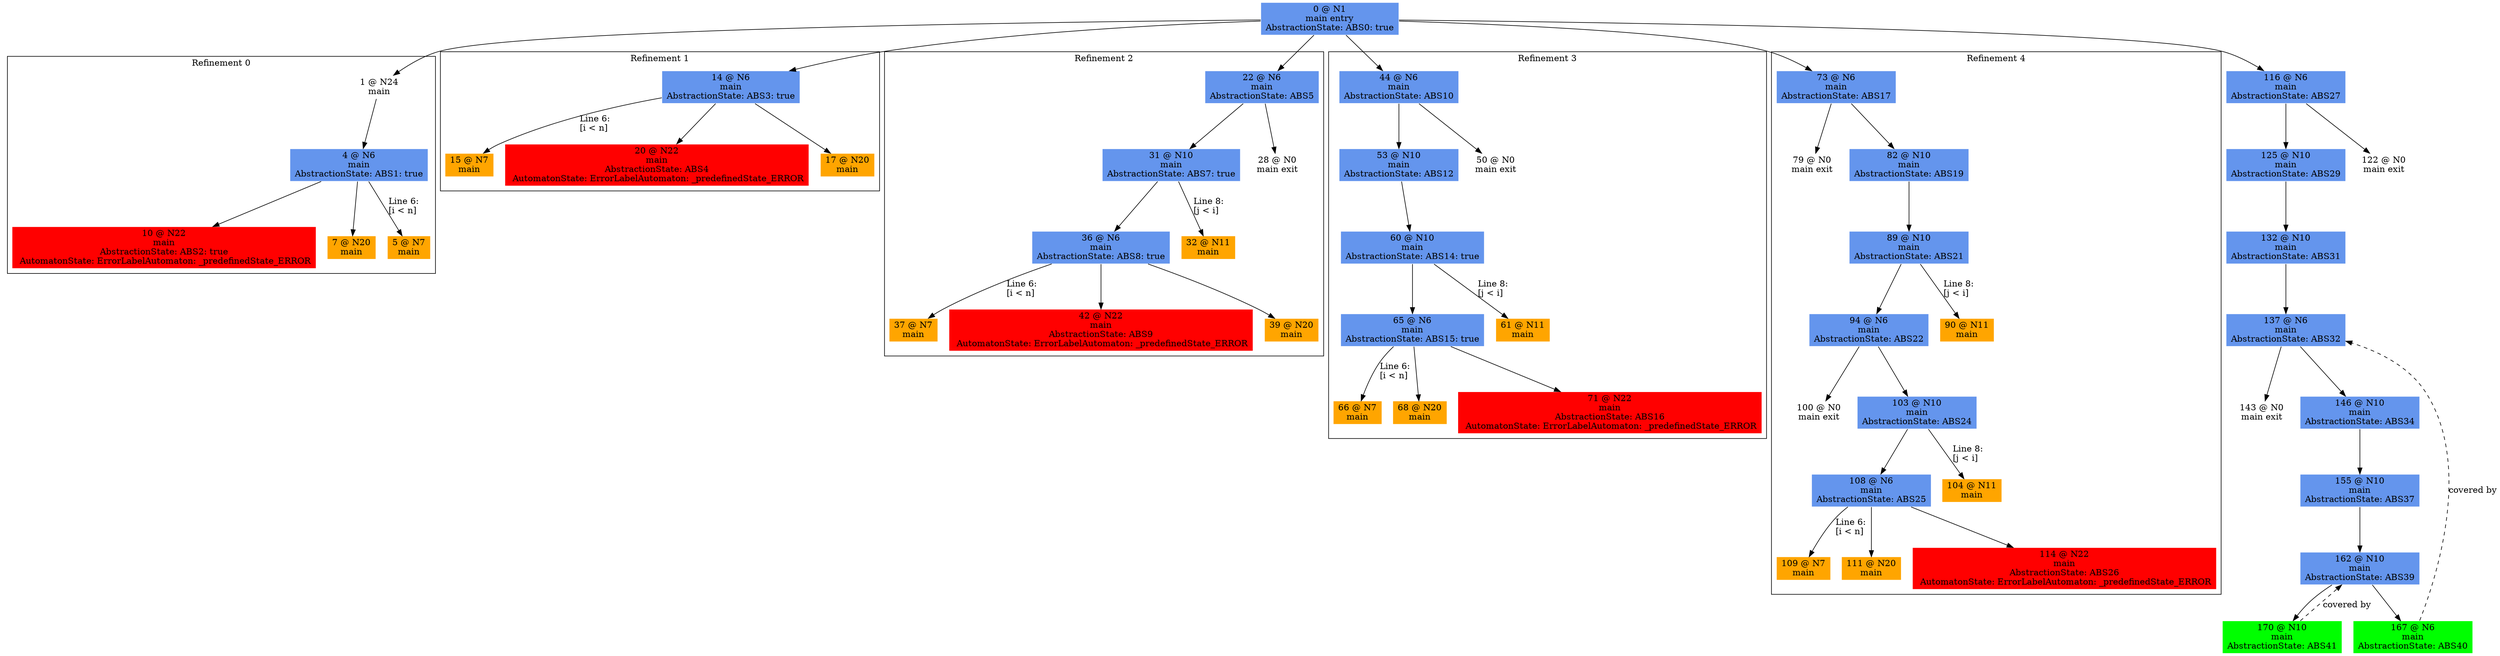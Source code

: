 digraph ARG {
node [style="filled" shape="box" color="white"]
subgraph cluster_0 {
label="Refinement 0"
1 [label="1 @ N24\nmain\n" id="1"]
4 [fillcolor="cornflowerblue" label="4 @ N6\nmain\nAbstractionState: ABS1: true\n" id="4"]
10 [fillcolor="red" label="10 @ N22\nmain\nAbstractionState: ABS2: true\n AutomatonState: ErrorLabelAutomaton: _predefinedState_ERROR\n" id="10"]
7 [fillcolor="orange" label="7 @ N20\nmain\n" id="7"]
5 [fillcolor="orange" label="5 @ N7\nmain\n" id="5"]
1 -> 4 []
4 -> 5 [label="Line 6: \l[i < n]\l" id="4 -> 5"]
4 -> 7 []
4 -> 10 []
}
0 -> 1
subgraph cluster_1 {
label="Refinement 1"
14 [fillcolor="cornflowerblue" label="14 @ N6\nmain\nAbstractionState: ABS3: true\n" id="14"]
15 [fillcolor="orange" label="15 @ N7\nmain\n" id="15"]
20 [fillcolor="red" label="20 @ N22\nmain\nAbstractionState: ABS4\n AutomatonState: ErrorLabelAutomaton: _predefinedState_ERROR\n" id="20"]
17 [fillcolor="orange" label="17 @ N20\nmain\n" id="17"]
14 -> 17 []
14 -> 20 []
14 -> 15 [label="Line 6: \l[i < n]\l" id="14 -> 15"]
}
0 -> 14
subgraph cluster_2 {
label="Refinement 2"
22 [fillcolor="cornflowerblue" label="22 @ N6\nmain\nAbstractionState: ABS5\n" id="22"]
31 [fillcolor="cornflowerblue" label="31 @ N10\nmain\nAbstractionState: ABS7: true\n" id="31"]
36 [fillcolor="cornflowerblue" label="36 @ N6\nmain\nAbstractionState: ABS8: true\n" id="36"]
37 [fillcolor="orange" label="37 @ N7\nmain\n" id="37"]
42 [fillcolor="red" label="42 @ N22\nmain\nAbstractionState: ABS9\n AutomatonState: ErrorLabelAutomaton: _predefinedState_ERROR\n" id="42"]
39 [fillcolor="orange" label="39 @ N20\nmain\n" id="39"]
32 [fillcolor="orange" label="32 @ N11\nmain\n" id="32"]
28 [label="28 @ N0\nmain exit\n" id="28"]
22 -> 28 []
22 -> 31 []
31 -> 32 [label="Line 8: \l[j < i]\l" id="31 -> 32"]
31 -> 36 []
36 -> 39 []
36 -> 42 []
36 -> 37 [label="Line 6: \l[i < n]\l" id="36 -> 37"]
}
0 -> 22
subgraph cluster_3 {
label="Refinement 3"
44 [fillcolor="cornflowerblue" label="44 @ N6\nmain\nAbstractionState: ABS10\n" id="44"]
53 [fillcolor="cornflowerblue" label="53 @ N10\nmain\nAbstractionState: ABS12\n" id="53"]
60 [fillcolor="cornflowerblue" label="60 @ N10\nmain\nAbstractionState: ABS14: true\n" id="60"]
65 [fillcolor="cornflowerblue" label="65 @ N6\nmain\nAbstractionState: ABS15: true\n" id="65"]
66 [fillcolor="orange" label="66 @ N7\nmain\n" id="66"]
68 [fillcolor="orange" label="68 @ N20\nmain\n" id="68"]
71 [fillcolor="red" label="71 @ N22\nmain\nAbstractionState: ABS16\n AutomatonState: ErrorLabelAutomaton: _predefinedState_ERROR\n" id="71"]
61 [fillcolor="orange" label="61 @ N11\nmain\n" id="61"]
50 [label="50 @ N0\nmain exit\n" id="50"]
44 -> 50 []
44 -> 53 []
53 -> 60 []
60 -> 61 [label="Line 8: \l[j < i]\l" id="60 -> 61"]
60 -> 65 []
65 -> 71 []
65 -> 68 []
65 -> 66 [label="Line 6: \l[i < n]\l" id="65 -> 66"]
}
0 -> 44
subgraph cluster_4 {
label="Refinement 4"
73 [fillcolor="cornflowerblue" label="73 @ N6\nmain\nAbstractionState: ABS17\n" id="73"]
79 [label="79 @ N0\nmain exit\n" id="79"]
82 [fillcolor="cornflowerblue" label="82 @ N10\nmain\nAbstractionState: ABS19\n" id="82"]
89 [fillcolor="cornflowerblue" label="89 @ N10\nmain\nAbstractionState: ABS21\n" id="89"]
94 [fillcolor="cornflowerblue" label="94 @ N6\nmain\nAbstractionState: ABS22\n" id="94"]
100 [label="100 @ N0\nmain exit\n" id="100"]
103 [fillcolor="cornflowerblue" label="103 @ N10\nmain\nAbstractionState: ABS24\n" id="103"]
108 [fillcolor="cornflowerblue" label="108 @ N6\nmain\nAbstractionState: ABS25\n" id="108"]
109 [fillcolor="orange" label="109 @ N7\nmain\n" id="109"]
111 [fillcolor="orange" label="111 @ N20\nmain\n" id="111"]
114 [fillcolor="red" label="114 @ N22\nmain\nAbstractionState: ABS26\n AutomatonState: ErrorLabelAutomaton: _predefinedState_ERROR\n" id="114"]
104 [fillcolor="orange" label="104 @ N11\nmain\n" id="104"]
90 [fillcolor="orange" label="90 @ N11\nmain\n" id="90"]
73 -> 82 []
73 -> 79 []
82 -> 89 []
89 -> 90 [label="Line 8: \l[j < i]\l" id="89 -> 90"]
89 -> 94 []
94 -> 103 []
94 -> 100 []
103 -> 104 [label="Line 8: \l[j < i]\l" id="103 -> 104"]
103 -> 108 []
108 -> 114 []
108 -> 111 []
108 -> 109 [label="Line 6: \l[i < n]\l" id="108 -> 109"]
}
0 -> 73
0 [fillcolor="cornflowerblue" label="0 @ N1\nmain entry\nAbstractionState: ABS0: true\n" id="0"]
116 [fillcolor="cornflowerblue" label="116 @ N6\nmain\nAbstractionState: ABS27\n" id="116"]
125 [fillcolor="cornflowerblue" label="125 @ N10\nmain\nAbstractionState: ABS29\n" id="125"]
132 [fillcolor="cornflowerblue" label="132 @ N10\nmain\nAbstractionState: ABS31\n" id="132"]
137 [fillcolor="cornflowerblue" label="137 @ N6\nmain\nAbstractionState: ABS32\n" id="137"]
143 [label="143 @ N0\nmain exit\n" id="143"]
146 [fillcolor="cornflowerblue" label="146 @ N10\nmain\nAbstractionState: ABS34\n" id="146"]
155 [fillcolor="cornflowerblue" label="155 @ N10\nmain\nAbstractionState: ABS37\n" id="155"]
162 [fillcolor="cornflowerblue" label="162 @ N10\nmain\nAbstractionState: ABS39\n" id="162"]
170 [fillcolor="green" label="170 @ N10\nmain\nAbstractionState: ABS41\n" id="170"]
167 [fillcolor="green" label="167 @ N6\nmain\nAbstractionState: ABS40\n" id="167"]
122 [label="122 @ N0\nmain exit\n" id="122"]
0 -> 116 []
116 -> 122 []
116 -> 125 []
125 -> 132 []
132 -> 137 []
167 -> 137 [style="dashed" weight="0" label="covered by"]
137 -> 146 []
137 -> 143 []
146 -> 155 []
155 -> 162 []
170 -> 162 [style="dashed" weight="0" label="covered by"]
162 -> 167 []
162 -> 170 []
}
